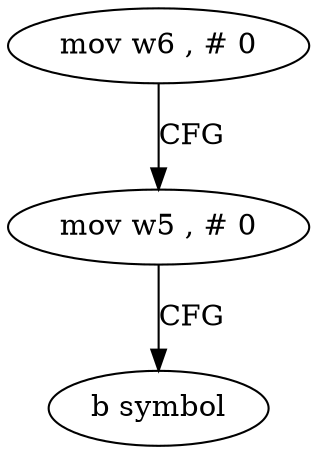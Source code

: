 digraph "func" {
"4205376" [label = "mov w6 , # 0" ]
"4205380" [label = "mov w5 , # 0" ]
"4205384" [label = "b symbol" ]
"4205376" -> "4205380" [ label = "CFG" ]
"4205380" -> "4205384" [ label = "CFG" ]
}
